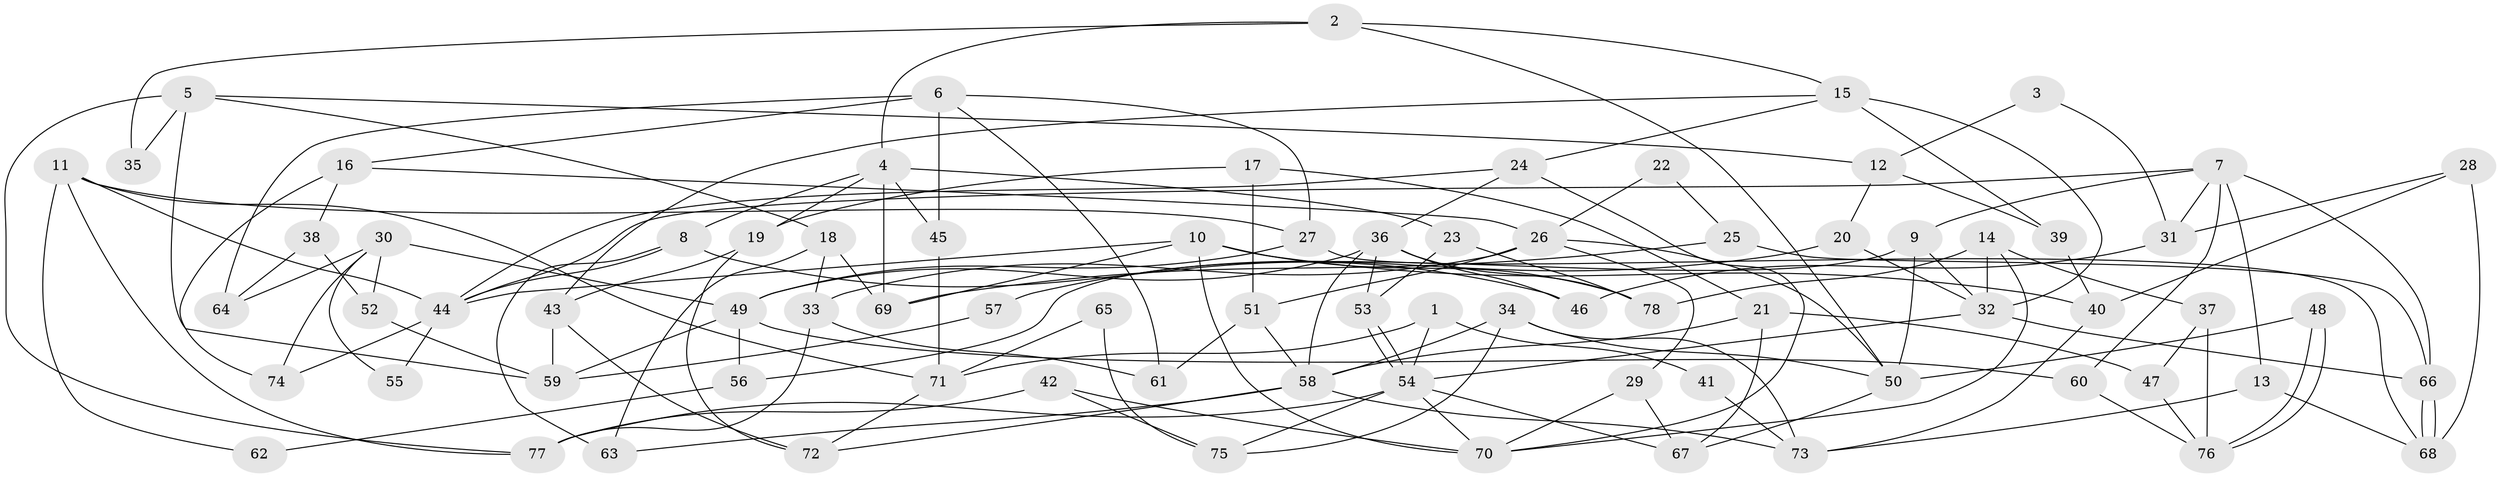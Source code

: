 // coarse degree distribution, {3: 0.17647058823529413, 8: 0.09803921568627451, 4: 0.27450980392156865, 7: 0.09803921568627451, 6: 0.058823529411764705, 5: 0.19607843137254902, 2: 0.058823529411764705, 9: 0.0196078431372549, 11: 0.0196078431372549}
// Generated by graph-tools (version 1.1) at 2025/52/02/27/25 19:52:08]
// undirected, 78 vertices, 156 edges
graph export_dot {
graph [start="1"]
  node [color=gray90,style=filled];
  1;
  2;
  3;
  4;
  5;
  6;
  7;
  8;
  9;
  10;
  11;
  12;
  13;
  14;
  15;
  16;
  17;
  18;
  19;
  20;
  21;
  22;
  23;
  24;
  25;
  26;
  27;
  28;
  29;
  30;
  31;
  32;
  33;
  34;
  35;
  36;
  37;
  38;
  39;
  40;
  41;
  42;
  43;
  44;
  45;
  46;
  47;
  48;
  49;
  50;
  51;
  52;
  53;
  54;
  55;
  56;
  57;
  58;
  59;
  60;
  61;
  62;
  63;
  64;
  65;
  66;
  67;
  68;
  69;
  70;
  71;
  72;
  73;
  74;
  75;
  76;
  77;
  78;
  1 -- 71;
  1 -- 54;
  1 -- 41;
  2 -- 4;
  2 -- 15;
  2 -- 35;
  2 -- 50;
  3 -- 12;
  3 -- 31;
  4 -- 8;
  4 -- 69;
  4 -- 19;
  4 -- 23;
  4 -- 45;
  5 -- 77;
  5 -- 59;
  5 -- 12;
  5 -- 18;
  5 -- 35;
  6 -- 16;
  6 -- 27;
  6 -- 45;
  6 -- 61;
  6 -- 64;
  7 -- 66;
  7 -- 44;
  7 -- 9;
  7 -- 13;
  7 -- 31;
  7 -- 60;
  8 -- 46;
  8 -- 44;
  8 -- 63;
  9 -- 50;
  9 -- 32;
  9 -- 56;
  10 -- 78;
  10 -- 70;
  10 -- 40;
  10 -- 44;
  10 -- 69;
  11 -- 77;
  11 -- 44;
  11 -- 27;
  11 -- 62;
  11 -- 71;
  12 -- 39;
  12 -- 20;
  13 -- 73;
  13 -- 68;
  14 -- 78;
  14 -- 32;
  14 -- 37;
  14 -- 70;
  15 -- 43;
  15 -- 32;
  15 -- 24;
  15 -- 39;
  16 -- 38;
  16 -- 26;
  16 -- 74;
  17 -- 21;
  17 -- 19;
  17 -- 51;
  18 -- 33;
  18 -- 63;
  18 -- 69;
  19 -- 72;
  19 -- 43;
  20 -- 32;
  20 -- 57;
  21 -- 67;
  21 -- 58;
  21 -- 47;
  22 -- 26;
  22 -- 25;
  23 -- 53;
  23 -- 78;
  24 -- 70;
  24 -- 36;
  24 -- 44;
  25 -- 66;
  25 -- 69;
  26 -- 50;
  26 -- 51;
  26 -- 29;
  26 -- 33;
  27 -- 68;
  27 -- 49;
  28 -- 40;
  28 -- 68;
  28 -- 31;
  29 -- 70;
  29 -- 67;
  30 -- 49;
  30 -- 74;
  30 -- 52;
  30 -- 55;
  30 -- 64;
  31 -- 46;
  32 -- 54;
  32 -- 66;
  33 -- 61;
  33 -- 77;
  34 -- 58;
  34 -- 75;
  34 -- 50;
  34 -- 73;
  36 -- 49;
  36 -- 46;
  36 -- 53;
  36 -- 58;
  36 -- 78;
  37 -- 47;
  37 -- 76;
  38 -- 52;
  38 -- 64;
  39 -- 40;
  40 -- 73;
  41 -- 73;
  42 -- 77;
  42 -- 70;
  42 -- 75;
  43 -- 72;
  43 -- 59;
  44 -- 55;
  44 -- 74;
  45 -- 71;
  47 -- 76;
  48 -- 76;
  48 -- 76;
  48 -- 50;
  49 -- 60;
  49 -- 56;
  49 -- 59;
  50 -- 67;
  51 -- 58;
  51 -- 61;
  52 -- 59;
  53 -- 54;
  53 -- 54;
  54 -- 67;
  54 -- 70;
  54 -- 75;
  54 -- 77;
  56 -- 62;
  57 -- 59;
  58 -- 63;
  58 -- 72;
  58 -- 73;
  60 -- 76;
  65 -- 75;
  65 -- 71;
  66 -- 68;
  66 -- 68;
  71 -- 72;
}
